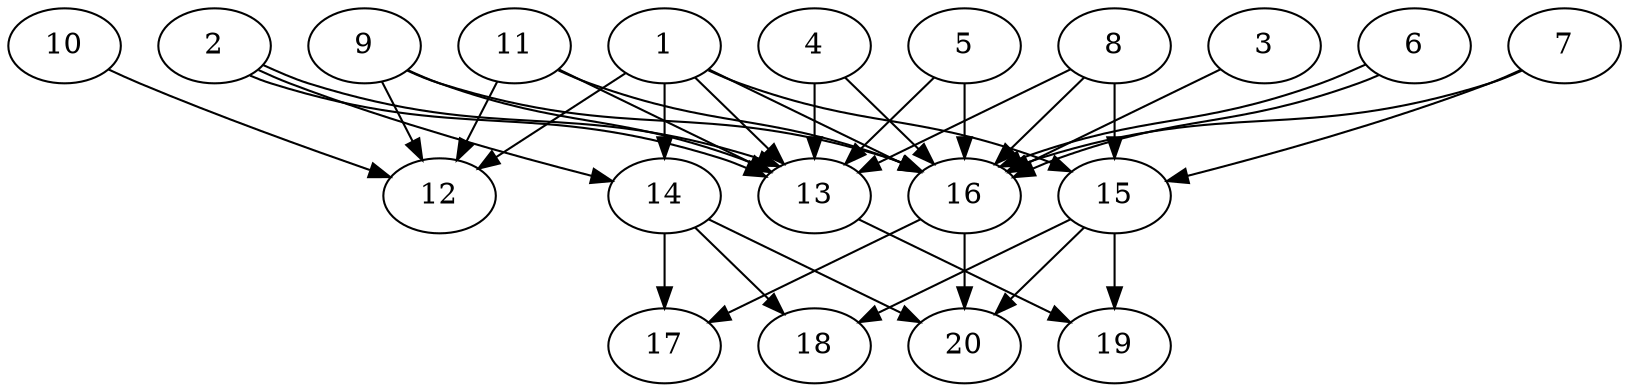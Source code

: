// DAG automatically generated by daggen at Tue Aug  6 16:20:30 2019
// ./daggen --dot -n 20 --ccr 0.4 --fat 0.7 --regular 0.5 --density 0.9 --mindata 5242880 --maxdata 52428800 
digraph G {
  1 [size="74862080", alpha="0.12", expect_size="29944832"] 
  1 -> 12 [size ="29944832"]
  1 -> 13 [size ="29944832"]
  1 -> 14 [size ="29944832"]
  1 -> 15 [size ="29944832"]
  1 -> 16 [size ="29944832"]
  2 [size="26721280", alpha="0.15", expect_size="10688512"] 
  2 -> 13 [size ="10688512"]
  2 -> 13 [size ="10688512"]
  2 -> 14 [size ="10688512"]
  3 [size="28725760", alpha="0.13", expect_size="11490304"] 
  3 -> 16 [size ="11490304"]
  4 [size="59834880", alpha="0.02", expect_size="23933952"] 
  4 -> 13 [size ="23933952"]
  4 -> 16 [size ="23933952"]
  5 [size="128890880", alpha="0.05", expect_size="51556352"] 
  5 -> 13 [size ="51556352"]
  5 -> 16 [size ="51556352"]
  6 [size="70425600", alpha="0.19", expect_size="28170240"] 
  6 -> 16 [size ="28170240"]
  6 -> 16 [size ="28170240"]
  7 [size="94466560", alpha="0.06", expect_size="37786624"] 
  7 -> 15 [size ="37786624"]
  7 -> 16 [size ="37786624"]
  8 [size="109429760", alpha="0.01", expect_size="43771904"] 
  8 -> 13 [size ="43771904"]
  8 -> 15 [size ="43771904"]
  8 -> 16 [size ="43771904"]
  9 [size="89152000", alpha="0.00", expect_size="35660800"] 
  9 -> 12 [size ="35660800"]
  9 -> 13 [size ="35660800"]
  9 -> 16 [size ="35660800"]
  10 [size="110768640", alpha="0.03", expect_size="44307456"] 
  10 -> 12 [size ="44307456"]
  11 [size="108830720", alpha="0.06", expect_size="43532288"] 
  11 -> 12 [size ="43532288"]
  11 -> 13 [size ="43532288"]
  11 -> 16 [size ="43532288"]
  12 [size="60024320", alpha="0.12", expect_size="24009728"] 
  13 [size="32680960", alpha="0.05", expect_size="13072384"] 
  13 -> 19 [size ="13072384"]
  14 [size="109688320", alpha="0.16", expect_size="43875328"] 
  14 -> 17 [size ="43875328"]
  14 -> 18 [size ="43875328"]
  14 -> 20 [size ="43875328"]
  15 [size="122096640", alpha="0.12", expect_size="48838656"] 
  15 -> 18 [size ="48838656"]
  15 -> 19 [size ="48838656"]
  15 -> 20 [size ="48838656"]
  16 [size="35799040", alpha="0.13", expect_size="14319616"] 
  16 -> 17 [size ="14319616"]
  16 -> 20 [size ="14319616"]
  17 [size="27847680", alpha="0.11", expect_size="11139072"] 
  18 [size="65088000", alpha="0.16", expect_size="26035200"] 
  19 [size="68098560", alpha="0.17", expect_size="27239424"] 
  20 [size="70855680", alpha="0.16", expect_size="28342272"] 
}
